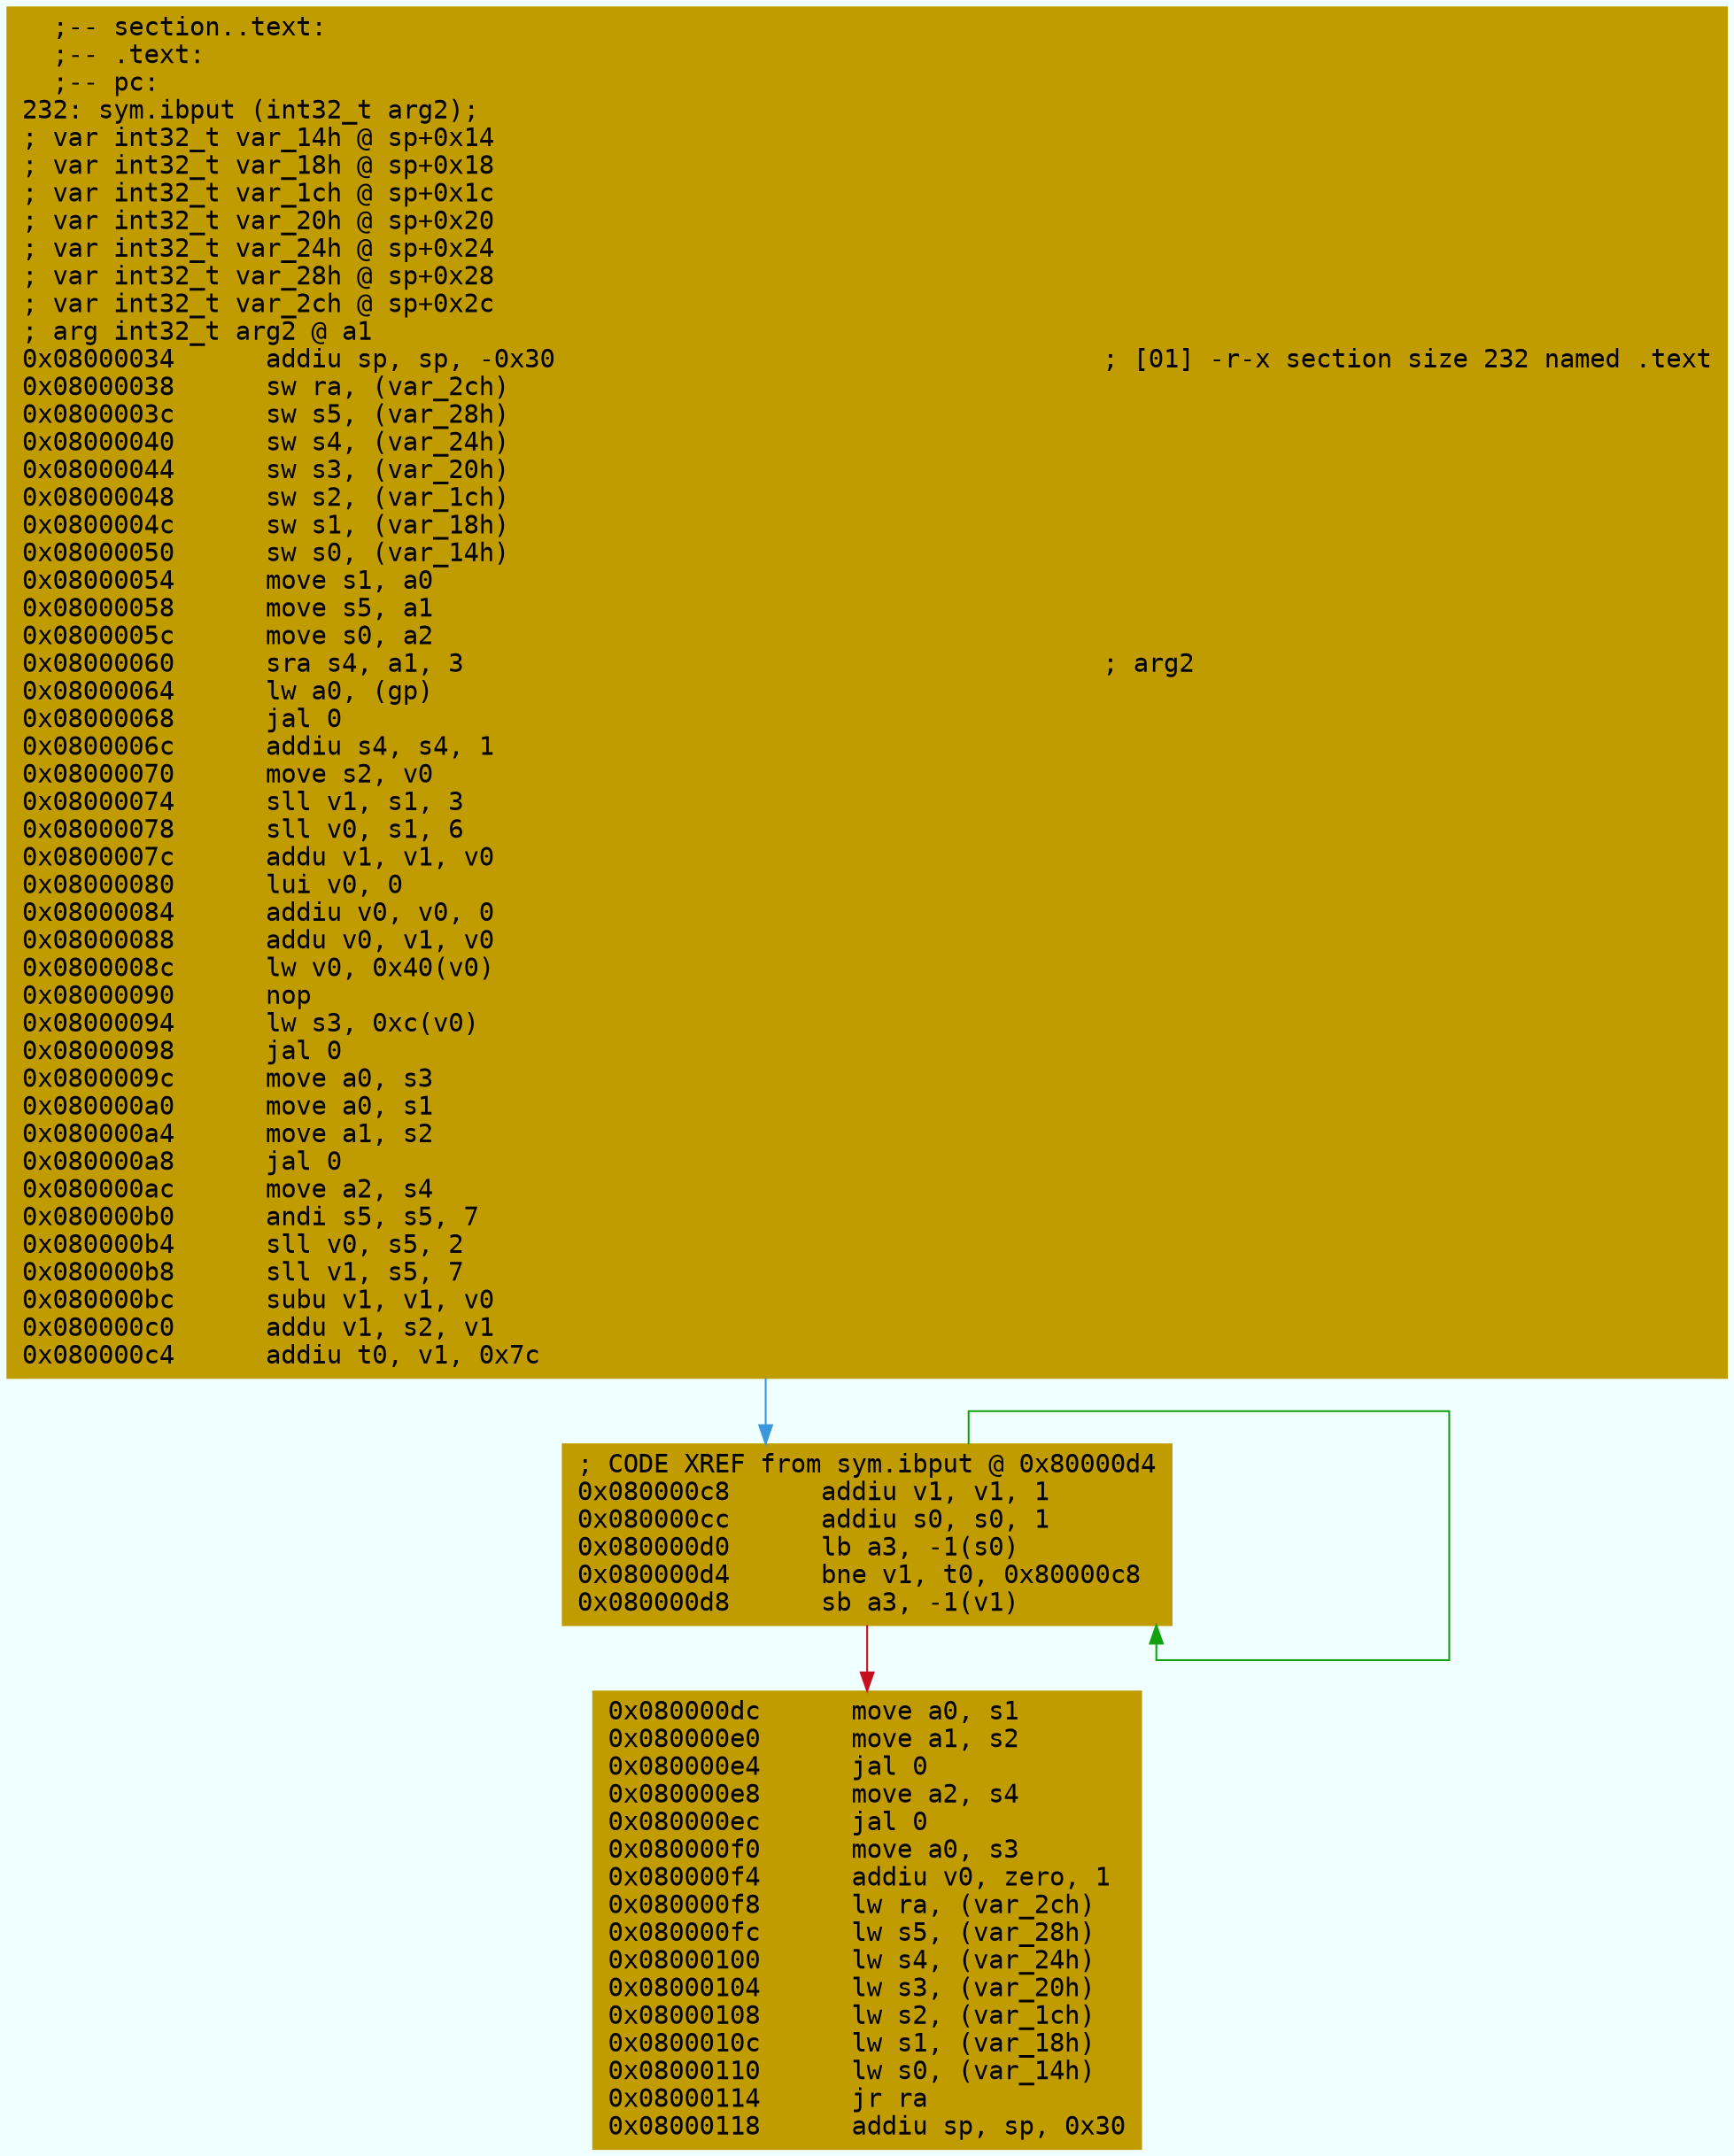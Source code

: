 digraph code {
	graph [bgcolor=azure fontsize=8 fontname="Courier" splines="ortho"];
	node [fillcolor=gray style=filled shape=box];
	edge [arrowhead="normal"];
	"0x08000034" [URL="sym.ibput/0x08000034", fillcolor="#c19c00",color="#c19c00", fontname="Courier",label="  ;-- section..text:\l  ;-- .text:\l  ;-- pc:\l232: sym.ibput (int32_t arg2);\l; var int32_t var_14h @ sp+0x14\l; var int32_t var_18h @ sp+0x18\l; var int32_t var_1ch @ sp+0x1c\l; var int32_t var_20h @ sp+0x20\l; var int32_t var_24h @ sp+0x24\l; var int32_t var_28h @ sp+0x28\l; var int32_t var_2ch @ sp+0x2c\l; arg int32_t arg2 @ a1\l0x08000034      addiu sp, sp, -0x30                                    ; [01] -r-x section size 232 named .text\l0x08000038      sw ra, (var_2ch)\l0x0800003c      sw s5, (var_28h)\l0x08000040      sw s4, (var_24h)\l0x08000044      sw s3, (var_20h)\l0x08000048      sw s2, (var_1ch)\l0x0800004c      sw s1, (var_18h)\l0x08000050      sw s0, (var_14h)\l0x08000054      move s1, a0\l0x08000058      move s5, a1\l0x0800005c      move s0, a2\l0x08000060      sra s4, a1, 3                                          ; arg2\l0x08000064      lw a0, (gp)\l0x08000068      jal 0\l0x0800006c      addiu s4, s4, 1\l0x08000070      move s2, v0\l0x08000074      sll v1, s1, 3\l0x08000078      sll v0, s1, 6\l0x0800007c      addu v1, v1, v0\l0x08000080      lui v0, 0\l0x08000084      addiu v0, v0, 0\l0x08000088      addu v0, v1, v0\l0x0800008c      lw v0, 0x40(v0)\l0x08000090      nop\l0x08000094      lw s3, 0xc(v0)\l0x08000098      jal 0\l0x0800009c      move a0, s3\l0x080000a0      move a0, s1\l0x080000a4      move a1, s2\l0x080000a8      jal 0\l0x080000ac      move a2, s4\l0x080000b0      andi s5, s5, 7\l0x080000b4      sll v0, s5, 2\l0x080000b8      sll v1, s5, 7\l0x080000bc      subu v1, v1, v0\l0x080000c0      addu v1, s2, v1\l0x080000c4      addiu t0, v1, 0x7c\l"]
	"0x080000c8" [URL="sym.ibput/0x080000c8", fillcolor="#c19c00",color="#c19c00", fontname="Courier",label="; CODE XREF from sym.ibput @ 0x80000d4\l0x080000c8      addiu v1, v1, 1\l0x080000cc      addiu s0, s0, 1\l0x080000d0      lb a3, -1(s0)\l0x080000d4      bne v1, t0, 0x80000c8\l0x080000d8      sb a3, -1(v1)\l"]
	"0x080000dc" [URL="sym.ibput/0x080000dc", fillcolor="#c19c00",color="#c19c00", fontname="Courier",label="0x080000dc      move a0, s1\l0x080000e0      move a1, s2\l0x080000e4      jal 0\l0x080000e8      move a2, s4\l0x080000ec      jal 0\l0x080000f0      move a0, s3\l0x080000f4      addiu v0, zero, 1\l0x080000f8      lw ra, (var_2ch)\l0x080000fc      lw s5, (var_28h)\l0x08000100      lw s4, (var_24h)\l0x08000104      lw s3, (var_20h)\l0x08000108      lw s2, (var_1ch)\l0x0800010c      lw s1, (var_18h)\l0x08000110      lw s0, (var_14h)\l0x08000114      jr ra\l0x08000118      addiu sp, sp, 0x30\l"]
        "0x08000034" -> "0x080000c8" [color="#3a96dd"];
        "0x080000c8" -> "0x080000c8" [color="#13a10e"];
        "0x080000c8" -> "0x080000dc" [color="#c50f1f"];
}
